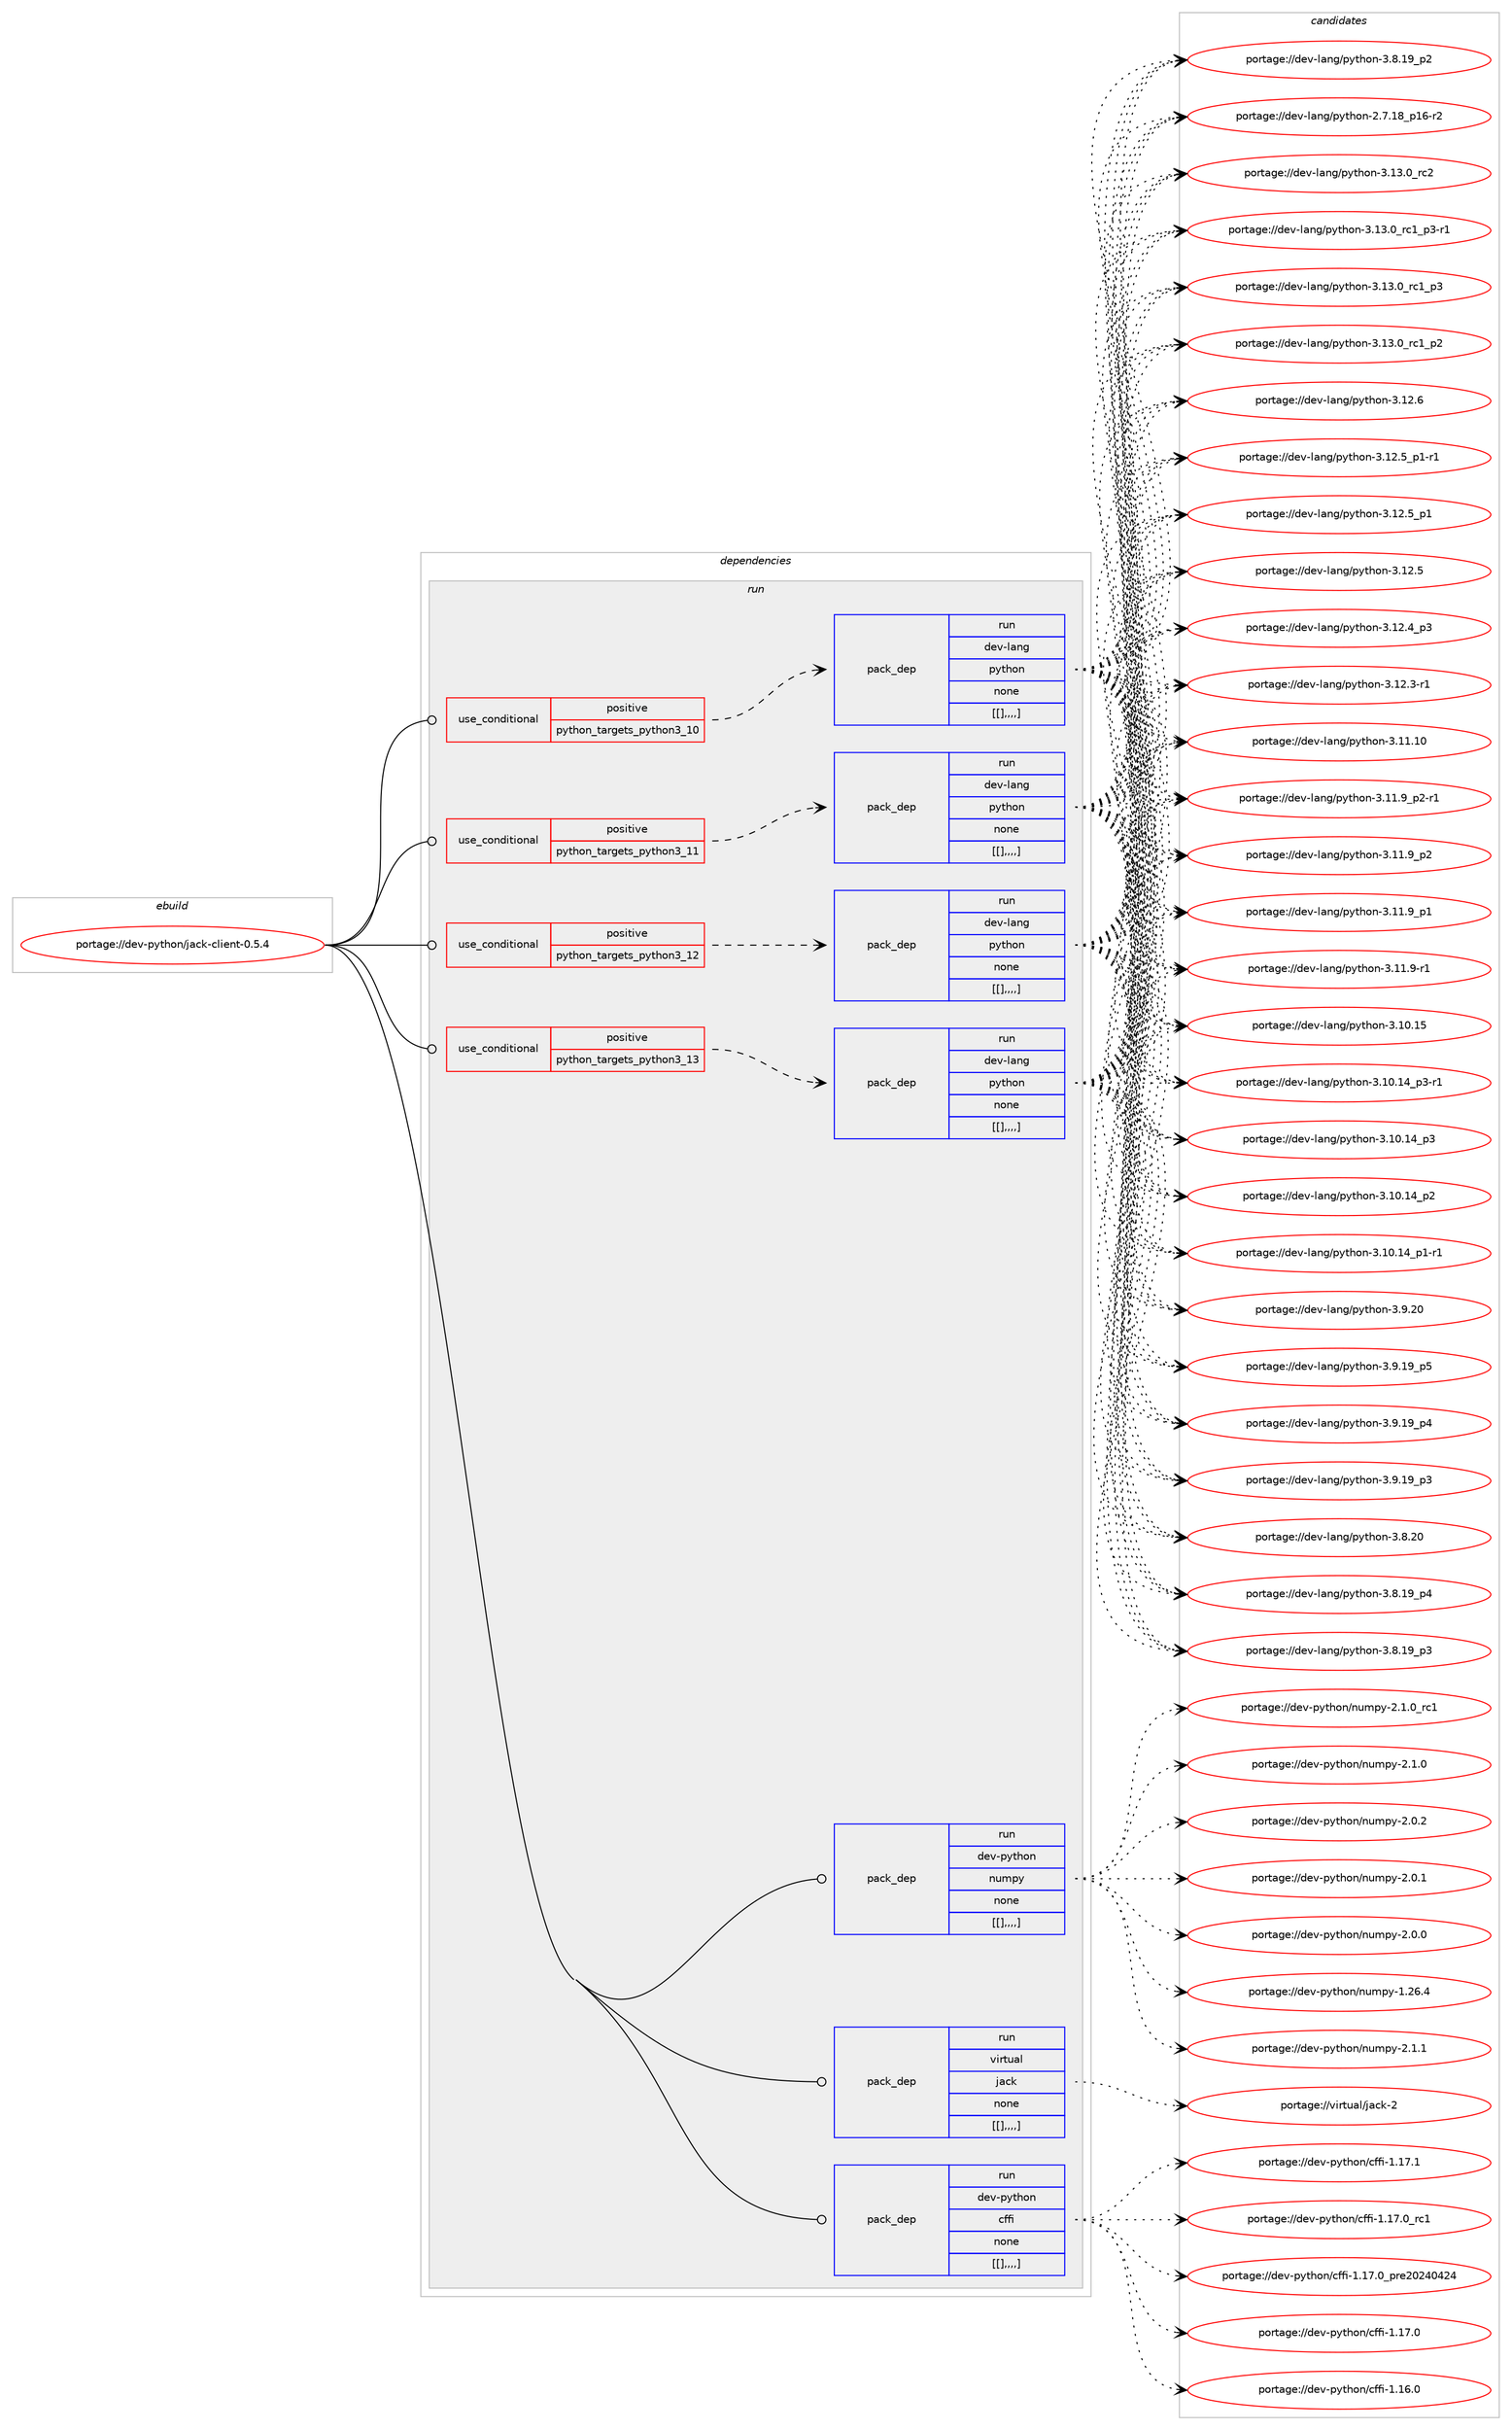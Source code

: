 digraph prolog {

# *************
# Graph options
# *************

newrank=true;
concentrate=true;
compound=true;
graph [rankdir=LR,fontname=Helvetica,fontsize=10,ranksep=1.5];#, ranksep=2.5, nodesep=0.2];
edge  [arrowhead=vee];
node  [fontname=Helvetica,fontsize=10];

# **********
# The ebuild
# **********

subgraph cluster_leftcol {
color=gray;
label=<<i>ebuild</i>>;
id [label="portage://dev-python/jack-client-0.5.4", color=red, width=4, href="../dev-python/jack-client-0.5.4.svg"];
}

# ****************
# The dependencies
# ****************

subgraph cluster_midcol {
color=gray;
label=<<i>dependencies</i>>;
subgraph cluster_compile {
fillcolor="#eeeeee";
style=filled;
label=<<i>compile</i>>;
}
subgraph cluster_compileandrun {
fillcolor="#eeeeee";
style=filled;
label=<<i>compile and run</i>>;
}
subgraph cluster_run {
fillcolor="#eeeeee";
style=filled;
label=<<i>run</i>>;
subgraph cond34361 {
dependency149666 [label=<<TABLE BORDER="0" CELLBORDER="1" CELLSPACING="0" CELLPADDING="4"><TR><TD ROWSPAN="3" CELLPADDING="10">use_conditional</TD></TR><TR><TD>positive</TD></TR><TR><TD>python_targets_python3_10</TD></TR></TABLE>>, shape=none, color=red];
subgraph pack114087 {
dependency149667 [label=<<TABLE BORDER="0" CELLBORDER="1" CELLSPACING="0" CELLPADDING="4" WIDTH="220"><TR><TD ROWSPAN="6" CELLPADDING="30">pack_dep</TD></TR><TR><TD WIDTH="110">run</TD></TR><TR><TD>dev-lang</TD></TR><TR><TD>python</TD></TR><TR><TD>none</TD></TR><TR><TD>[[],,,,]</TD></TR></TABLE>>, shape=none, color=blue];
}
dependency149666:e -> dependency149667:w [weight=20,style="dashed",arrowhead="vee"];
}
id:e -> dependency149666:w [weight=20,style="solid",arrowhead="odot"];
subgraph cond34362 {
dependency149668 [label=<<TABLE BORDER="0" CELLBORDER="1" CELLSPACING="0" CELLPADDING="4"><TR><TD ROWSPAN="3" CELLPADDING="10">use_conditional</TD></TR><TR><TD>positive</TD></TR><TR><TD>python_targets_python3_11</TD></TR></TABLE>>, shape=none, color=red];
subgraph pack114088 {
dependency149669 [label=<<TABLE BORDER="0" CELLBORDER="1" CELLSPACING="0" CELLPADDING="4" WIDTH="220"><TR><TD ROWSPAN="6" CELLPADDING="30">pack_dep</TD></TR><TR><TD WIDTH="110">run</TD></TR><TR><TD>dev-lang</TD></TR><TR><TD>python</TD></TR><TR><TD>none</TD></TR><TR><TD>[[],,,,]</TD></TR></TABLE>>, shape=none, color=blue];
}
dependency149668:e -> dependency149669:w [weight=20,style="dashed",arrowhead="vee"];
}
id:e -> dependency149668:w [weight=20,style="solid",arrowhead="odot"];
subgraph cond34363 {
dependency149670 [label=<<TABLE BORDER="0" CELLBORDER="1" CELLSPACING="0" CELLPADDING="4"><TR><TD ROWSPAN="3" CELLPADDING="10">use_conditional</TD></TR><TR><TD>positive</TD></TR><TR><TD>python_targets_python3_12</TD></TR></TABLE>>, shape=none, color=red];
subgraph pack114089 {
dependency149671 [label=<<TABLE BORDER="0" CELLBORDER="1" CELLSPACING="0" CELLPADDING="4" WIDTH="220"><TR><TD ROWSPAN="6" CELLPADDING="30">pack_dep</TD></TR><TR><TD WIDTH="110">run</TD></TR><TR><TD>dev-lang</TD></TR><TR><TD>python</TD></TR><TR><TD>none</TD></TR><TR><TD>[[],,,,]</TD></TR></TABLE>>, shape=none, color=blue];
}
dependency149670:e -> dependency149671:w [weight=20,style="dashed",arrowhead="vee"];
}
id:e -> dependency149670:w [weight=20,style="solid",arrowhead="odot"];
subgraph cond34364 {
dependency149672 [label=<<TABLE BORDER="0" CELLBORDER="1" CELLSPACING="0" CELLPADDING="4"><TR><TD ROWSPAN="3" CELLPADDING="10">use_conditional</TD></TR><TR><TD>positive</TD></TR><TR><TD>python_targets_python3_13</TD></TR></TABLE>>, shape=none, color=red];
subgraph pack114090 {
dependency149673 [label=<<TABLE BORDER="0" CELLBORDER="1" CELLSPACING="0" CELLPADDING="4" WIDTH="220"><TR><TD ROWSPAN="6" CELLPADDING="30">pack_dep</TD></TR><TR><TD WIDTH="110">run</TD></TR><TR><TD>dev-lang</TD></TR><TR><TD>python</TD></TR><TR><TD>none</TD></TR><TR><TD>[[],,,,]</TD></TR></TABLE>>, shape=none, color=blue];
}
dependency149672:e -> dependency149673:w [weight=20,style="dashed",arrowhead="vee"];
}
id:e -> dependency149672:w [weight=20,style="solid",arrowhead="odot"];
subgraph pack114091 {
dependency149674 [label=<<TABLE BORDER="0" CELLBORDER="1" CELLSPACING="0" CELLPADDING="4" WIDTH="220"><TR><TD ROWSPAN="6" CELLPADDING="30">pack_dep</TD></TR><TR><TD WIDTH="110">run</TD></TR><TR><TD>dev-python</TD></TR><TR><TD>cffi</TD></TR><TR><TD>none</TD></TR><TR><TD>[[],,,,]</TD></TR></TABLE>>, shape=none, color=blue];
}
id:e -> dependency149674:w [weight=20,style="solid",arrowhead="odot"];
subgraph pack114092 {
dependency149675 [label=<<TABLE BORDER="0" CELLBORDER="1" CELLSPACING="0" CELLPADDING="4" WIDTH="220"><TR><TD ROWSPAN="6" CELLPADDING="30">pack_dep</TD></TR><TR><TD WIDTH="110">run</TD></TR><TR><TD>dev-python</TD></TR><TR><TD>numpy</TD></TR><TR><TD>none</TD></TR><TR><TD>[[],,,,]</TD></TR></TABLE>>, shape=none, color=blue];
}
id:e -> dependency149675:w [weight=20,style="solid",arrowhead="odot"];
subgraph pack114093 {
dependency149676 [label=<<TABLE BORDER="0" CELLBORDER="1" CELLSPACING="0" CELLPADDING="4" WIDTH="220"><TR><TD ROWSPAN="6" CELLPADDING="30">pack_dep</TD></TR><TR><TD WIDTH="110">run</TD></TR><TR><TD>virtual</TD></TR><TR><TD>jack</TD></TR><TR><TD>none</TD></TR><TR><TD>[[],,,,]</TD></TR></TABLE>>, shape=none, color=blue];
}
id:e -> dependency149676:w [weight=20,style="solid",arrowhead="odot"];
}
}

# **************
# The candidates
# **************

subgraph cluster_choices {
rank=same;
color=gray;
label=<<i>candidates</i>>;

subgraph choice114087 {
color=black;
nodesep=1;
choice10010111845108971101034711212111610411111045514649514648951149950 [label="portage://dev-lang/python-3.13.0_rc2", color=red, width=4,href="../dev-lang/python-3.13.0_rc2.svg"];
choice1001011184510897110103471121211161041111104551464951464895114994995112514511449 [label="portage://dev-lang/python-3.13.0_rc1_p3-r1", color=red, width=4,href="../dev-lang/python-3.13.0_rc1_p3-r1.svg"];
choice100101118451089711010347112121116104111110455146495146489511499499511251 [label="portage://dev-lang/python-3.13.0_rc1_p3", color=red, width=4,href="../dev-lang/python-3.13.0_rc1_p3.svg"];
choice100101118451089711010347112121116104111110455146495146489511499499511250 [label="portage://dev-lang/python-3.13.0_rc1_p2", color=red, width=4,href="../dev-lang/python-3.13.0_rc1_p2.svg"];
choice10010111845108971101034711212111610411111045514649504654 [label="portage://dev-lang/python-3.12.6", color=red, width=4,href="../dev-lang/python-3.12.6.svg"];
choice1001011184510897110103471121211161041111104551464950465395112494511449 [label="portage://dev-lang/python-3.12.5_p1-r1", color=red, width=4,href="../dev-lang/python-3.12.5_p1-r1.svg"];
choice100101118451089711010347112121116104111110455146495046539511249 [label="portage://dev-lang/python-3.12.5_p1", color=red, width=4,href="../dev-lang/python-3.12.5_p1.svg"];
choice10010111845108971101034711212111610411111045514649504653 [label="portage://dev-lang/python-3.12.5", color=red, width=4,href="../dev-lang/python-3.12.5.svg"];
choice100101118451089711010347112121116104111110455146495046529511251 [label="portage://dev-lang/python-3.12.4_p3", color=red, width=4,href="../dev-lang/python-3.12.4_p3.svg"];
choice100101118451089711010347112121116104111110455146495046514511449 [label="portage://dev-lang/python-3.12.3-r1", color=red, width=4,href="../dev-lang/python-3.12.3-r1.svg"];
choice1001011184510897110103471121211161041111104551464949464948 [label="portage://dev-lang/python-3.11.10", color=red, width=4,href="../dev-lang/python-3.11.10.svg"];
choice1001011184510897110103471121211161041111104551464949465795112504511449 [label="portage://dev-lang/python-3.11.9_p2-r1", color=red, width=4,href="../dev-lang/python-3.11.9_p2-r1.svg"];
choice100101118451089711010347112121116104111110455146494946579511250 [label="portage://dev-lang/python-3.11.9_p2", color=red, width=4,href="../dev-lang/python-3.11.9_p2.svg"];
choice100101118451089711010347112121116104111110455146494946579511249 [label="portage://dev-lang/python-3.11.9_p1", color=red, width=4,href="../dev-lang/python-3.11.9_p1.svg"];
choice100101118451089711010347112121116104111110455146494946574511449 [label="portage://dev-lang/python-3.11.9-r1", color=red, width=4,href="../dev-lang/python-3.11.9-r1.svg"];
choice1001011184510897110103471121211161041111104551464948464953 [label="portage://dev-lang/python-3.10.15", color=red, width=4,href="../dev-lang/python-3.10.15.svg"];
choice100101118451089711010347112121116104111110455146494846495295112514511449 [label="portage://dev-lang/python-3.10.14_p3-r1", color=red, width=4,href="../dev-lang/python-3.10.14_p3-r1.svg"];
choice10010111845108971101034711212111610411111045514649484649529511251 [label="portage://dev-lang/python-3.10.14_p3", color=red, width=4,href="../dev-lang/python-3.10.14_p3.svg"];
choice10010111845108971101034711212111610411111045514649484649529511250 [label="portage://dev-lang/python-3.10.14_p2", color=red, width=4,href="../dev-lang/python-3.10.14_p2.svg"];
choice100101118451089711010347112121116104111110455146494846495295112494511449 [label="portage://dev-lang/python-3.10.14_p1-r1", color=red, width=4,href="../dev-lang/python-3.10.14_p1-r1.svg"];
choice10010111845108971101034711212111610411111045514657465048 [label="portage://dev-lang/python-3.9.20", color=red, width=4,href="../dev-lang/python-3.9.20.svg"];
choice100101118451089711010347112121116104111110455146574649579511253 [label="portage://dev-lang/python-3.9.19_p5", color=red, width=4,href="../dev-lang/python-3.9.19_p5.svg"];
choice100101118451089711010347112121116104111110455146574649579511252 [label="portage://dev-lang/python-3.9.19_p4", color=red, width=4,href="../dev-lang/python-3.9.19_p4.svg"];
choice100101118451089711010347112121116104111110455146574649579511251 [label="portage://dev-lang/python-3.9.19_p3", color=red, width=4,href="../dev-lang/python-3.9.19_p3.svg"];
choice10010111845108971101034711212111610411111045514656465048 [label="portage://dev-lang/python-3.8.20", color=red, width=4,href="../dev-lang/python-3.8.20.svg"];
choice100101118451089711010347112121116104111110455146564649579511252 [label="portage://dev-lang/python-3.8.19_p4", color=red, width=4,href="../dev-lang/python-3.8.19_p4.svg"];
choice100101118451089711010347112121116104111110455146564649579511251 [label="portage://dev-lang/python-3.8.19_p3", color=red, width=4,href="../dev-lang/python-3.8.19_p3.svg"];
choice100101118451089711010347112121116104111110455146564649579511250 [label="portage://dev-lang/python-3.8.19_p2", color=red, width=4,href="../dev-lang/python-3.8.19_p2.svg"];
choice100101118451089711010347112121116104111110455046554649569511249544511450 [label="portage://dev-lang/python-2.7.18_p16-r2", color=red, width=4,href="../dev-lang/python-2.7.18_p16-r2.svg"];
dependency149667:e -> choice10010111845108971101034711212111610411111045514649514648951149950:w [style=dotted,weight="100"];
dependency149667:e -> choice1001011184510897110103471121211161041111104551464951464895114994995112514511449:w [style=dotted,weight="100"];
dependency149667:e -> choice100101118451089711010347112121116104111110455146495146489511499499511251:w [style=dotted,weight="100"];
dependency149667:e -> choice100101118451089711010347112121116104111110455146495146489511499499511250:w [style=dotted,weight="100"];
dependency149667:e -> choice10010111845108971101034711212111610411111045514649504654:w [style=dotted,weight="100"];
dependency149667:e -> choice1001011184510897110103471121211161041111104551464950465395112494511449:w [style=dotted,weight="100"];
dependency149667:e -> choice100101118451089711010347112121116104111110455146495046539511249:w [style=dotted,weight="100"];
dependency149667:e -> choice10010111845108971101034711212111610411111045514649504653:w [style=dotted,weight="100"];
dependency149667:e -> choice100101118451089711010347112121116104111110455146495046529511251:w [style=dotted,weight="100"];
dependency149667:e -> choice100101118451089711010347112121116104111110455146495046514511449:w [style=dotted,weight="100"];
dependency149667:e -> choice1001011184510897110103471121211161041111104551464949464948:w [style=dotted,weight="100"];
dependency149667:e -> choice1001011184510897110103471121211161041111104551464949465795112504511449:w [style=dotted,weight="100"];
dependency149667:e -> choice100101118451089711010347112121116104111110455146494946579511250:w [style=dotted,weight="100"];
dependency149667:e -> choice100101118451089711010347112121116104111110455146494946579511249:w [style=dotted,weight="100"];
dependency149667:e -> choice100101118451089711010347112121116104111110455146494946574511449:w [style=dotted,weight="100"];
dependency149667:e -> choice1001011184510897110103471121211161041111104551464948464953:w [style=dotted,weight="100"];
dependency149667:e -> choice100101118451089711010347112121116104111110455146494846495295112514511449:w [style=dotted,weight="100"];
dependency149667:e -> choice10010111845108971101034711212111610411111045514649484649529511251:w [style=dotted,weight="100"];
dependency149667:e -> choice10010111845108971101034711212111610411111045514649484649529511250:w [style=dotted,weight="100"];
dependency149667:e -> choice100101118451089711010347112121116104111110455146494846495295112494511449:w [style=dotted,weight="100"];
dependency149667:e -> choice10010111845108971101034711212111610411111045514657465048:w [style=dotted,weight="100"];
dependency149667:e -> choice100101118451089711010347112121116104111110455146574649579511253:w [style=dotted,weight="100"];
dependency149667:e -> choice100101118451089711010347112121116104111110455146574649579511252:w [style=dotted,weight="100"];
dependency149667:e -> choice100101118451089711010347112121116104111110455146574649579511251:w [style=dotted,weight="100"];
dependency149667:e -> choice10010111845108971101034711212111610411111045514656465048:w [style=dotted,weight="100"];
dependency149667:e -> choice100101118451089711010347112121116104111110455146564649579511252:w [style=dotted,weight="100"];
dependency149667:e -> choice100101118451089711010347112121116104111110455146564649579511251:w [style=dotted,weight="100"];
dependency149667:e -> choice100101118451089711010347112121116104111110455146564649579511250:w [style=dotted,weight="100"];
dependency149667:e -> choice100101118451089711010347112121116104111110455046554649569511249544511450:w [style=dotted,weight="100"];
}
subgraph choice114088 {
color=black;
nodesep=1;
choice10010111845108971101034711212111610411111045514649514648951149950 [label="portage://dev-lang/python-3.13.0_rc2", color=red, width=4,href="../dev-lang/python-3.13.0_rc2.svg"];
choice1001011184510897110103471121211161041111104551464951464895114994995112514511449 [label="portage://dev-lang/python-3.13.0_rc1_p3-r1", color=red, width=4,href="../dev-lang/python-3.13.0_rc1_p3-r1.svg"];
choice100101118451089711010347112121116104111110455146495146489511499499511251 [label="portage://dev-lang/python-3.13.0_rc1_p3", color=red, width=4,href="../dev-lang/python-3.13.0_rc1_p3.svg"];
choice100101118451089711010347112121116104111110455146495146489511499499511250 [label="portage://dev-lang/python-3.13.0_rc1_p2", color=red, width=4,href="../dev-lang/python-3.13.0_rc1_p2.svg"];
choice10010111845108971101034711212111610411111045514649504654 [label="portage://dev-lang/python-3.12.6", color=red, width=4,href="../dev-lang/python-3.12.6.svg"];
choice1001011184510897110103471121211161041111104551464950465395112494511449 [label="portage://dev-lang/python-3.12.5_p1-r1", color=red, width=4,href="../dev-lang/python-3.12.5_p1-r1.svg"];
choice100101118451089711010347112121116104111110455146495046539511249 [label="portage://dev-lang/python-3.12.5_p1", color=red, width=4,href="../dev-lang/python-3.12.5_p1.svg"];
choice10010111845108971101034711212111610411111045514649504653 [label="portage://dev-lang/python-3.12.5", color=red, width=4,href="../dev-lang/python-3.12.5.svg"];
choice100101118451089711010347112121116104111110455146495046529511251 [label="portage://dev-lang/python-3.12.4_p3", color=red, width=4,href="../dev-lang/python-3.12.4_p3.svg"];
choice100101118451089711010347112121116104111110455146495046514511449 [label="portage://dev-lang/python-3.12.3-r1", color=red, width=4,href="../dev-lang/python-3.12.3-r1.svg"];
choice1001011184510897110103471121211161041111104551464949464948 [label="portage://dev-lang/python-3.11.10", color=red, width=4,href="../dev-lang/python-3.11.10.svg"];
choice1001011184510897110103471121211161041111104551464949465795112504511449 [label="portage://dev-lang/python-3.11.9_p2-r1", color=red, width=4,href="../dev-lang/python-3.11.9_p2-r1.svg"];
choice100101118451089711010347112121116104111110455146494946579511250 [label="portage://dev-lang/python-3.11.9_p2", color=red, width=4,href="../dev-lang/python-3.11.9_p2.svg"];
choice100101118451089711010347112121116104111110455146494946579511249 [label="portage://dev-lang/python-3.11.9_p1", color=red, width=4,href="../dev-lang/python-3.11.9_p1.svg"];
choice100101118451089711010347112121116104111110455146494946574511449 [label="portage://dev-lang/python-3.11.9-r1", color=red, width=4,href="../dev-lang/python-3.11.9-r1.svg"];
choice1001011184510897110103471121211161041111104551464948464953 [label="portage://dev-lang/python-3.10.15", color=red, width=4,href="../dev-lang/python-3.10.15.svg"];
choice100101118451089711010347112121116104111110455146494846495295112514511449 [label="portage://dev-lang/python-3.10.14_p3-r1", color=red, width=4,href="../dev-lang/python-3.10.14_p3-r1.svg"];
choice10010111845108971101034711212111610411111045514649484649529511251 [label="portage://dev-lang/python-3.10.14_p3", color=red, width=4,href="../dev-lang/python-3.10.14_p3.svg"];
choice10010111845108971101034711212111610411111045514649484649529511250 [label="portage://dev-lang/python-3.10.14_p2", color=red, width=4,href="../dev-lang/python-3.10.14_p2.svg"];
choice100101118451089711010347112121116104111110455146494846495295112494511449 [label="portage://dev-lang/python-3.10.14_p1-r1", color=red, width=4,href="../dev-lang/python-3.10.14_p1-r1.svg"];
choice10010111845108971101034711212111610411111045514657465048 [label="portage://dev-lang/python-3.9.20", color=red, width=4,href="../dev-lang/python-3.9.20.svg"];
choice100101118451089711010347112121116104111110455146574649579511253 [label="portage://dev-lang/python-3.9.19_p5", color=red, width=4,href="../dev-lang/python-3.9.19_p5.svg"];
choice100101118451089711010347112121116104111110455146574649579511252 [label="portage://dev-lang/python-3.9.19_p4", color=red, width=4,href="../dev-lang/python-3.9.19_p4.svg"];
choice100101118451089711010347112121116104111110455146574649579511251 [label="portage://dev-lang/python-3.9.19_p3", color=red, width=4,href="../dev-lang/python-3.9.19_p3.svg"];
choice10010111845108971101034711212111610411111045514656465048 [label="portage://dev-lang/python-3.8.20", color=red, width=4,href="../dev-lang/python-3.8.20.svg"];
choice100101118451089711010347112121116104111110455146564649579511252 [label="portage://dev-lang/python-3.8.19_p4", color=red, width=4,href="../dev-lang/python-3.8.19_p4.svg"];
choice100101118451089711010347112121116104111110455146564649579511251 [label="portage://dev-lang/python-3.8.19_p3", color=red, width=4,href="../dev-lang/python-3.8.19_p3.svg"];
choice100101118451089711010347112121116104111110455146564649579511250 [label="portage://dev-lang/python-3.8.19_p2", color=red, width=4,href="../dev-lang/python-3.8.19_p2.svg"];
choice100101118451089711010347112121116104111110455046554649569511249544511450 [label="portage://dev-lang/python-2.7.18_p16-r2", color=red, width=4,href="../dev-lang/python-2.7.18_p16-r2.svg"];
dependency149669:e -> choice10010111845108971101034711212111610411111045514649514648951149950:w [style=dotted,weight="100"];
dependency149669:e -> choice1001011184510897110103471121211161041111104551464951464895114994995112514511449:w [style=dotted,weight="100"];
dependency149669:e -> choice100101118451089711010347112121116104111110455146495146489511499499511251:w [style=dotted,weight="100"];
dependency149669:e -> choice100101118451089711010347112121116104111110455146495146489511499499511250:w [style=dotted,weight="100"];
dependency149669:e -> choice10010111845108971101034711212111610411111045514649504654:w [style=dotted,weight="100"];
dependency149669:e -> choice1001011184510897110103471121211161041111104551464950465395112494511449:w [style=dotted,weight="100"];
dependency149669:e -> choice100101118451089711010347112121116104111110455146495046539511249:w [style=dotted,weight="100"];
dependency149669:e -> choice10010111845108971101034711212111610411111045514649504653:w [style=dotted,weight="100"];
dependency149669:e -> choice100101118451089711010347112121116104111110455146495046529511251:w [style=dotted,weight="100"];
dependency149669:e -> choice100101118451089711010347112121116104111110455146495046514511449:w [style=dotted,weight="100"];
dependency149669:e -> choice1001011184510897110103471121211161041111104551464949464948:w [style=dotted,weight="100"];
dependency149669:e -> choice1001011184510897110103471121211161041111104551464949465795112504511449:w [style=dotted,weight="100"];
dependency149669:e -> choice100101118451089711010347112121116104111110455146494946579511250:w [style=dotted,weight="100"];
dependency149669:e -> choice100101118451089711010347112121116104111110455146494946579511249:w [style=dotted,weight="100"];
dependency149669:e -> choice100101118451089711010347112121116104111110455146494946574511449:w [style=dotted,weight="100"];
dependency149669:e -> choice1001011184510897110103471121211161041111104551464948464953:w [style=dotted,weight="100"];
dependency149669:e -> choice100101118451089711010347112121116104111110455146494846495295112514511449:w [style=dotted,weight="100"];
dependency149669:e -> choice10010111845108971101034711212111610411111045514649484649529511251:w [style=dotted,weight="100"];
dependency149669:e -> choice10010111845108971101034711212111610411111045514649484649529511250:w [style=dotted,weight="100"];
dependency149669:e -> choice100101118451089711010347112121116104111110455146494846495295112494511449:w [style=dotted,weight="100"];
dependency149669:e -> choice10010111845108971101034711212111610411111045514657465048:w [style=dotted,weight="100"];
dependency149669:e -> choice100101118451089711010347112121116104111110455146574649579511253:w [style=dotted,weight="100"];
dependency149669:e -> choice100101118451089711010347112121116104111110455146574649579511252:w [style=dotted,weight="100"];
dependency149669:e -> choice100101118451089711010347112121116104111110455146574649579511251:w [style=dotted,weight="100"];
dependency149669:e -> choice10010111845108971101034711212111610411111045514656465048:w [style=dotted,weight="100"];
dependency149669:e -> choice100101118451089711010347112121116104111110455146564649579511252:w [style=dotted,weight="100"];
dependency149669:e -> choice100101118451089711010347112121116104111110455146564649579511251:w [style=dotted,weight="100"];
dependency149669:e -> choice100101118451089711010347112121116104111110455146564649579511250:w [style=dotted,weight="100"];
dependency149669:e -> choice100101118451089711010347112121116104111110455046554649569511249544511450:w [style=dotted,weight="100"];
}
subgraph choice114089 {
color=black;
nodesep=1;
choice10010111845108971101034711212111610411111045514649514648951149950 [label="portage://dev-lang/python-3.13.0_rc2", color=red, width=4,href="../dev-lang/python-3.13.0_rc2.svg"];
choice1001011184510897110103471121211161041111104551464951464895114994995112514511449 [label="portage://dev-lang/python-3.13.0_rc1_p3-r1", color=red, width=4,href="../dev-lang/python-3.13.0_rc1_p3-r1.svg"];
choice100101118451089711010347112121116104111110455146495146489511499499511251 [label="portage://dev-lang/python-3.13.0_rc1_p3", color=red, width=4,href="../dev-lang/python-3.13.0_rc1_p3.svg"];
choice100101118451089711010347112121116104111110455146495146489511499499511250 [label="portage://dev-lang/python-3.13.0_rc1_p2", color=red, width=4,href="../dev-lang/python-3.13.0_rc1_p2.svg"];
choice10010111845108971101034711212111610411111045514649504654 [label="portage://dev-lang/python-3.12.6", color=red, width=4,href="../dev-lang/python-3.12.6.svg"];
choice1001011184510897110103471121211161041111104551464950465395112494511449 [label="portage://dev-lang/python-3.12.5_p1-r1", color=red, width=4,href="../dev-lang/python-3.12.5_p1-r1.svg"];
choice100101118451089711010347112121116104111110455146495046539511249 [label="portage://dev-lang/python-3.12.5_p1", color=red, width=4,href="../dev-lang/python-3.12.5_p1.svg"];
choice10010111845108971101034711212111610411111045514649504653 [label="portage://dev-lang/python-3.12.5", color=red, width=4,href="../dev-lang/python-3.12.5.svg"];
choice100101118451089711010347112121116104111110455146495046529511251 [label="portage://dev-lang/python-3.12.4_p3", color=red, width=4,href="../dev-lang/python-3.12.4_p3.svg"];
choice100101118451089711010347112121116104111110455146495046514511449 [label="portage://dev-lang/python-3.12.3-r1", color=red, width=4,href="../dev-lang/python-3.12.3-r1.svg"];
choice1001011184510897110103471121211161041111104551464949464948 [label="portage://dev-lang/python-3.11.10", color=red, width=4,href="../dev-lang/python-3.11.10.svg"];
choice1001011184510897110103471121211161041111104551464949465795112504511449 [label="portage://dev-lang/python-3.11.9_p2-r1", color=red, width=4,href="../dev-lang/python-3.11.9_p2-r1.svg"];
choice100101118451089711010347112121116104111110455146494946579511250 [label="portage://dev-lang/python-3.11.9_p2", color=red, width=4,href="../dev-lang/python-3.11.9_p2.svg"];
choice100101118451089711010347112121116104111110455146494946579511249 [label="portage://dev-lang/python-3.11.9_p1", color=red, width=4,href="../dev-lang/python-3.11.9_p1.svg"];
choice100101118451089711010347112121116104111110455146494946574511449 [label="portage://dev-lang/python-3.11.9-r1", color=red, width=4,href="../dev-lang/python-3.11.9-r1.svg"];
choice1001011184510897110103471121211161041111104551464948464953 [label="portage://dev-lang/python-3.10.15", color=red, width=4,href="../dev-lang/python-3.10.15.svg"];
choice100101118451089711010347112121116104111110455146494846495295112514511449 [label="portage://dev-lang/python-3.10.14_p3-r1", color=red, width=4,href="../dev-lang/python-3.10.14_p3-r1.svg"];
choice10010111845108971101034711212111610411111045514649484649529511251 [label="portage://dev-lang/python-3.10.14_p3", color=red, width=4,href="../dev-lang/python-3.10.14_p3.svg"];
choice10010111845108971101034711212111610411111045514649484649529511250 [label="portage://dev-lang/python-3.10.14_p2", color=red, width=4,href="../dev-lang/python-3.10.14_p2.svg"];
choice100101118451089711010347112121116104111110455146494846495295112494511449 [label="portage://dev-lang/python-3.10.14_p1-r1", color=red, width=4,href="../dev-lang/python-3.10.14_p1-r1.svg"];
choice10010111845108971101034711212111610411111045514657465048 [label="portage://dev-lang/python-3.9.20", color=red, width=4,href="../dev-lang/python-3.9.20.svg"];
choice100101118451089711010347112121116104111110455146574649579511253 [label="portage://dev-lang/python-3.9.19_p5", color=red, width=4,href="../dev-lang/python-3.9.19_p5.svg"];
choice100101118451089711010347112121116104111110455146574649579511252 [label="portage://dev-lang/python-3.9.19_p4", color=red, width=4,href="../dev-lang/python-3.9.19_p4.svg"];
choice100101118451089711010347112121116104111110455146574649579511251 [label="portage://dev-lang/python-3.9.19_p3", color=red, width=4,href="../dev-lang/python-3.9.19_p3.svg"];
choice10010111845108971101034711212111610411111045514656465048 [label="portage://dev-lang/python-3.8.20", color=red, width=4,href="../dev-lang/python-3.8.20.svg"];
choice100101118451089711010347112121116104111110455146564649579511252 [label="portage://dev-lang/python-3.8.19_p4", color=red, width=4,href="../dev-lang/python-3.8.19_p4.svg"];
choice100101118451089711010347112121116104111110455146564649579511251 [label="portage://dev-lang/python-3.8.19_p3", color=red, width=4,href="../dev-lang/python-3.8.19_p3.svg"];
choice100101118451089711010347112121116104111110455146564649579511250 [label="portage://dev-lang/python-3.8.19_p2", color=red, width=4,href="../dev-lang/python-3.8.19_p2.svg"];
choice100101118451089711010347112121116104111110455046554649569511249544511450 [label="portage://dev-lang/python-2.7.18_p16-r2", color=red, width=4,href="../dev-lang/python-2.7.18_p16-r2.svg"];
dependency149671:e -> choice10010111845108971101034711212111610411111045514649514648951149950:w [style=dotted,weight="100"];
dependency149671:e -> choice1001011184510897110103471121211161041111104551464951464895114994995112514511449:w [style=dotted,weight="100"];
dependency149671:e -> choice100101118451089711010347112121116104111110455146495146489511499499511251:w [style=dotted,weight="100"];
dependency149671:e -> choice100101118451089711010347112121116104111110455146495146489511499499511250:w [style=dotted,weight="100"];
dependency149671:e -> choice10010111845108971101034711212111610411111045514649504654:w [style=dotted,weight="100"];
dependency149671:e -> choice1001011184510897110103471121211161041111104551464950465395112494511449:w [style=dotted,weight="100"];
dependency149671:e -> choice100101118451089711010347112121116104111110455146495046539511249:w [style=dotted,weight="100"];
dependency149671:e -> choice10010111845108971101034711212111610411111045514649504653:w [style=dotted,weight="100"];
dependency149671:e -> choice100101118451089711010347112121116104111110455146495046529511251:w [style=dotted,weight="100"];
dependency149671:e -> choice100101118451089711010347112121116104111110455146495046514511449:w [style=dotted,weight="100"];
dependency149671:e -> choice1001011184510897110103471121211161041111104551464949464948:w [style=dotted,weight="100"];
dependency149671:e -> choice1001011184510897110103471121211161041111104551464949465795112504511449:w [style=dotted,weight="100"];
dependency149671:e -> choice100101118451089711010347112121116104111110455146494946579511250:w [style=dotted,weight="100"];
dependency149671:e -> choice100101118451089711010347112121116104111110455146494946579511249:w [style=dotted,weight="100"];
dependency149671:e -> choice100101118451089711010347112121116104111110455146494946574511449:w [style=dotted,weight="100"];
dependency149671:e -> choice1001011184510897110103471121211161041111104551464948464953:w [style=dotted,weight="100"];
dependency149671:e -> choice100101118451089711010347112121116104111110455146494846495295112514511449:w [style=dotted,weight="100"];
dependency149671:e -> choice10010111845108971101034711212111610411111045514649484649529511251:w [style=dotted,weight="100"];
dependency149671:e -> choice10010111845108971101034711212111610411111045514649484649529511250:w [style=dotted,weight="100"];
dependency149671:e -> choice100101118451089711010347112121116104111110455146494846495295112494511449:w [style=dotted,weight="100"];
dependency149671:e -> choice10010111845108971101034711212111610411111045514657465048:w [style=dotted,weight="100"];
dependency149671:e -> choice100101118451089711010347112121116104111110455146574649579511253:w [style=dotted,weight="100"];
dependency149671:e -> choice100101118451089711010347112121116104111110455146574649579511252:w [style=dotted,weight="100"];
dependency149671:e -> choice100101118451089711010347112121116104111110455146574649579511251:w [style=dotted,weight="100"];
dependency149671:e -> choice10010111845108971101034711212111610411111045514656465048:w [style=dotted,weight="100"];
dependency149671:e -> choice100101118451089711010347112121116104111110455146564649579511252:w [style=dotted,weight="100"];
dependency149671:e -> choice100101118451089711010347112121116104111110455146564649579511251:w [style=dotted,weight="100"];
dependency149671:e -> choice100101118451089711010347112121116104111110455146564649579511250:w [style=dotted,weight="100"];
dependency149671:e -> choice100101118451089711010347112121116104111110455046554649569511249544511450:w [style=dotted,weight="100"];
}
subgraph choice114090 {
color=black;
nodesep=1;
choice10010111845108971101034711212111610411111045514649514648951149950 [label="portage://dev-lang/python-3.13.0_rc2", color=red, width=4,href="../dev-lang/python-3.13.0_rc2.svg"];
choice1001011184510897110103471121211161041111104551464951464895114994995112514511449 [label="portage://dev-lang/python-3.13.0_rc1_p3-r1", color=red, width=4,href="../dev-lang/python-3.13.0_rc1_p3-r1.svg"];
choice100101118451089711010347112121116104111110455146495146489511499499511251 [label="portage://dev-lang/python-3.13.0_rc1_p3", color=red, width=4,href="../dev-lang/python-3.13.0_rc1_p3.svg"];
choice100101118451089711010347112121116104111110455146495146489511499499511250 [label="portage://dev-lang/python-3.13.0_rc1_p2", color=red, width=4,href="../dev-lang/python-3.13.0_rc1_p2.svg"];
choice10010111845108971101034711212111610411111045514649504654 [label="portage://dev-lang/python-3.12.6", color=red, width=4,href="../dev-lang/python-3.12.6.svg"];
choice1001011184510897110103471121211161041111104551464950465395112494511449 [label="portage://dev-lang/python-3.12.5_p1-r1", color=red, width=4,href="../dev-lang/python-3.12.5_p1-r1.svg"];
choice100101118451089711010347112121116104111110455146495046539511249 [label="portage://dev-lang/python-3.12.5_p1", color=red, width=4,href="../dev-lang/python-3.12.5_p1.svg"];
choice10010111845108971101034711212111610411111045514649504653 [label="portage://dev-lang/python-3.12.5", color=red, width=4,href="../dev-lang/python-3.12.5.svg"];
choice100101118451089711010347112121116104111110455146495046529511251 [label="portage://dev-lang/python-3.12.4_p3", color=red, width=4,href="../dev-lang/python-3.12.4_p3.svg"];
choice100101118451089711010347112121116104111110455146495046514511449 [label="portage://dev-lang/python-3.12.3-r1", color=red, width=4,href="../dev-lang/python-3.12.3-r1.svg"];
choice1001011184510897110103471121211161041111104551464949464948 [label="portage://dev-lang/python-3.11.10", color=red, width=4,href="../dev-lang/python-3.11.10.svg"];
choice1001011184510897110103471121211161041111104551464949465795112504511449 [label="portage://dev-lang/python-3.11.9_p2-r1", color=red, width=4,href="../dev-lang/python-3.11.9_p2-r1.svg"];
choice100101118451089711010347112121116104111110455146494946579511250 [label="portage://dev-lang/python-3.11.9_p2", color=red, width=4,href="../dev-lang/python-3.11.9_p2.svg"];
choice100101118451089711010347112121116104111110455146494946579511249 [label="portage://dev-lang/python-3.11.9_p1", color=red, width=4,href="../dev-lang/python-3.11.9_p1.svg"];
choice100101118451089711010347112121116104111110455146494946574511449 [label="portage://dev-lang/python-3.11.9-r1", color=red, width=4,href="../dev-lang/python-3.11.9-r1.svg"];
choice1001011184510897110103471121211161041111104551464948464953 [label="portage://dev-lang/python-3.10.15", color=red, width=4,href="../dev-lang/python-3.10.15.svg"];
choice100101118451089711010347112121116104111110455146494846495295112514511449 [label="portage://dev-lang/python-3.10.14_p3-r1", color=red, width=4,href="../dev-lang/python-3.10.14_p3-r1.svg"];
choice10010111845108971101034711212111610411111045514649484649529511251 [label="portage://dev-lang/python-3.10.14_p3", color=red, width=4,href="../dev-lang/python-3.10.14_p3.svg"];
choice10010111845108971101034711212111610411111045514649484649529511250 [label="portage://dev-lang/python-3.10.14_p2", color=red, width=4,href="../dev-lang/python-3.10.14_p2.svg"];
choice100101118451089711010347112121116104111110455146494846495295112494511449 [label="portage://dev-lang/python-3.10.14_p1-r1", color=red, width=4,href="../dev-lang/python-3.10.14_p1-r1.svg"];
choice10010111845108971101034711212111610411111045514657465048 [label="portage://dev-lang/python-3.9.20", color=red, width=4,href="../dev-lang/python-3.9.20.svg"];
choice100101118451089711010347112121116104111110455146574649579511253 [label="portage://dev-lang/python-3.9.19_p5", color=red, width=4,href="../dev-lang/python-3.9.19_p5.svg"];
choice100101118451089711010347112121116104111110455146574649579511252 [label="portage://dev-lang/python-3.9.19_p4", color=red, width=4,href="../dev-lang/python-3.9.19_p4.svg"];
choice100101118451089711010347112121116104111110455146574649579511251 [label="portage://dev-lang/python-3.9.19_p3", color=red, width=4,href="../dev-lang/python-3.9.19_p3.svg"];
choice10010111845108971101034711212111610411111045514656465048 [label="portage://dev-lang/python-3.8.20", color=red, width=4,href="../dev-lang/python-3.8.20.svg"];
choice100101118451089711010347112121116104111110455146564649579511252 [label="portage://dev-lang/python-3.8.19_p4", color=red, width=4,href="../dev-lang/python-3.8.19_p4.svg"];
choice100101118451089711010347112121116104111110455146564649579511251 [label="portage://dev-lang/python-3.8.19_p3", color=red, width=4,href="../dev-lang/python-3.8.19_p3.svg"];
choice100101118451089711010347112121116104111110455146564649579511250 [label="portage://dev-lang/python-3.8.19_p2", color=red, width=4,href="../dev-lang/python-3.8.19_p2.svg"];
choice100101118451089711010347112121116104111110455046554649569511249544511450 [label="portage://dev-lang/python-2.7.18_p16-r2", color=red, width=4,href="../dev-lang/python-2.7.18_p16-r2.svg"];
dependency149673:e -> choice10010111845108971101034711212111610411111045514649514648951149950:w [style=dotted,weight="100"];
dependency149673:e -> choice1001011184510897110103471121211161041111104551464951464895114994995112514511449:w [style=dotted,weight="100"];
dependency149673:e -> choice100101118451089711010347112121116104111110455146495146489511499499511251:w [style=dotted,weight="100"];
dependency149673:e -> choice100101118451089711010347112121116104111110455146495146489511499499511250:w [style=dotted,weight="100"];
dependency149673:e -> choice10010111845108971101034711212111610411111045514649504654:w [style=dotted,weight="100"];
dependency149673:e -> choice1001011184510897110103471121211161041111104551464950465395112494511449:w [style=dotted,weight="100"];
dependency149673:e -> choice100101118451089711010347112121116104111110455146495046539511249:w [style=dotted,weight="100"];
dependency149673:e -> choice10010111845108971101034711212111610411111045514649504653:w [style=dotted,weight="100"];
dependency149673:e -> choice100101118451089711010347112121116104111110455146495046529511251:w [style=dotted,weight="100"];
dependency149673:e -> choice100101118451089711010347112121116104111110455146495046514511449:w [style=dotted,weight="100"];
dependency149673:e -> choice1001011184510897110103471121211161041111104551464949464948:w [style=dotted,weight="100"];
dependency149673:e -> choice1001011184510897110103471121211161041111104551464949465795112504511449:w [style=dotted,weight="100"];
dependency149673:e -> choice100101118451089711010347112121116104111110455146494946579511250:w [style=dotted,weight="100"];
dependency149673:e -> choice100101118451089711010347112121116104111110455146494946579511249:w [style=dotted,weight="100"];
dependency149673:e -> choice100101118451089711010347112121116104111110455146494946574511449:w [style=dotted,weight="100"];
dependency149673:e -> choice1001011184510897110103471121211161041111104551464948464953:w [style=dotted,weight="100"];
dependency149673:e -> choice100101118451089711010347112121116104111110455146494846495295112514511449:w [style=dotted,weight="100"];
dependency149673:e -> choice10010111845108971101034711212111610411111045514649484649529511251:w [style=dotted,weight="100"];
dependency149673:e -> choice10010111845108971101034711212111610411111045514649484649529511250:w [style=dotted,weight="100"];
dependency149673:e -> choice100101118451089711010347112121116104111110455146494846495295112494511449:w [style=dotted,weight="100"];
dependency149673:e -> choice10010111845108971101034711212111610411111045514657465048:w [style=dotted,weight="100"];
dependency149673:e -> choice100101118451089711010347112121116104111110455146574649579511253:w [style=dotted,weight="100"];
dependency149673:e -> choice100101118451089711010347112121116104111110455146574649579511252:w [style=dotted,weight="100"];
dependency149673:e -> choice100101118451089711010347112121116104111110455146574649579511251:w [style=dotted,weight="100"];
dependency149673:e -> choice10010111845108971101034711212111610411111045514656465048:w [style=dotted,weight="100"];
dependency149673:e -> choice100101118451089711010347112121116104111110455146564649579511252:w [style=dotted,weight="100"];
dependency149673:e -> choice100101118451089711010347112121116104111110455146564649579511251:w [style=dotted,weight="100"];
dependency149673:e -> choice100101118451089711010347112121116104111110455146564649579511250:w [style=dotted,weight="100"];
dependency149673:e -> choice100101118451089711010347112121116104111110455046554649569511249544511450:w [style=dotted,weight="100"];
}
subgraph choice114091 {
color=black;
nodesep=1;
choice10010111845112121116104111110479910210210545494649554649 [label="portage://dev-python/cffi-1.17.1", color=red, width=4,href="../dev-python/cffi-1.17.1.svg"];
choice10010111845112121116104111110479910210210545494649554648951149949 [label="portage://dev-python/cffi-1.17.0_rc1", color=red, width=4,href="../dev-python/cffi-1.17.0_rc1.svg"];
choice10010111845112121116104111110479910210210545494649554648951121141015048505248525052 [label="portage://dev-python/cffi-1.17.0_pre20240424", color=red, width=4,href="../dev-python/cffi-1.17.0_pre20240424.svg"];
choice10010111845112121116104111110479910210210545494649554648 [label="portage://dev-python/cffi-1.17.0", color=red, width=4,href="../dev-python/cffi-1.17.0.svg"];
choice10010111845112121116104111110479910210210545494649544648 [label="portage://dev-python/cffi-1.16.0", color=red, width=4,href="../dev-python/cffi-1.16.0.svg"];
dependency149674:e -> choice10010111845112121116104111110479910210210545494649554649:w [style=dotted,weight="100"];
dependency149674:e -> choice10010111845112121116104111110479910210210545494649554648951149949:w [style=dotted,weight="100"];
dependency149674:e -> choice10010111845112121116104111110479910210210545494649554648951121141015048505248525052:w [style=dotted,weight="100"];
dependency149674:e -> choice10010111845112121116104111110479910210210545494649554648:w [style=dotted,weight="100"];
dependency149674:e -> choice10010111845112121116104111110479910210210545494649544648:w [style=dotted,weight="100"];
}
subgraph choice114092 {
color=black;
nodesep=1;
choice1001011184511212111610411111047110117109112121455046494649 [label="portage://dev-python/numpy-2.1.1", color=red, width=4,href="../dev-python/numpy-2.1.1.svg"];
choice1001011184511212111610411111047110117109112121455046494648951149949 [label="portage://dev-python/numpy-2.1.0_rc1", color=red, width=4,href="../dev-python/numpy-2.1.0_rc1.svg"];
choice1001011184511212111610411111047110117109112121455046494648 [label="portage://dev-python/numpy-2.1.0", color=red, width=4,href="../dev-python/numpy-2.1.0.svg"];
choice1001011184511212111610411111047110117109112121455046484650 [label="portage://dev-python/numpy-2.0.2", color=red, width=4,href="../dev-python/numpy-2.0.2.svg"];
choice1001011184511212111610411111047110117109112121455046484649 [label="portage://dev-python/numpy-2.0.1", color=red, width=4,href="../dev-python/numpy-2.0.1.svg"];
choice1001011184511212111610411111047110117109112121455046484648 [label="portage://dev-python/numpy-2.0.0", color=red, width=4,href="../dev-python/numpy-2.0.0.svg"];
choice100101118451121211161041111104711011710911212145494650544652 [label="portage://dev-python/numpy-1.26.4", color=red, width=4,href="../dev-python/numpy-1.26.4.svg"];
dependency149675:e -> choice1001011184511212111610411111047110117109112121455046494649:w [style=dotted,weight="100"];
dependency149675:e -> choice1001011184511212111610411111047110117109112121455046494648951149949:w [style=dotted,weight="100"];
dependency149675:e -> choice1001011184511212111610411111047110117109112121455046494648:w [style=dotted,weight="100"];
dependency149675:e -> choice1001011184511212111610411111047110117109112121455046484650:w [style=dotted,weight="100"];
dependency149675:e -> choice1001011184511212111610411111047110117109112121455046484649:w [style=dotted,weight="100"];
dependency149675:e -> choice1001011184511212111610411111047110117109112121455046484648:w [style=dotted,weight="100"];
dependency149675:e -> choice100101118451121211161041111104711011710911212145494650544652:w [style=dotted,weight="100"];
}
subgraph choice114093 {
color=black;
nodesep=1;
choice118105114116117971084710697991074550 [label="portage://virtual/jack-2", color=red, width=4,href="../virtual/jack-2.svg"];
dependency149676:e -> choice118105114116117971084710697991074550:w [style=dotted,weight="100"];
}
}

}
